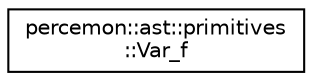 digraph "Graphical Class Hierarchy"
{
 // LATEX_PDF_SIZE
  edge [fontname="Helvetica",fontsize="10",labelfontname="Helvetica",labelfontsize="10"];
  node [fontname="Helvetica",fontsize="10",shape=record];
  rankdir="LR";
  Node0 [label="percemon::ast::primitives\l::Var_f",height=0.2,width=0.4,color="black", fillcolor="white", style="filled",URL="$structpercemon_1_1ast_1_1primitives_1_1Var__f.html",tooltip=" "];
}
